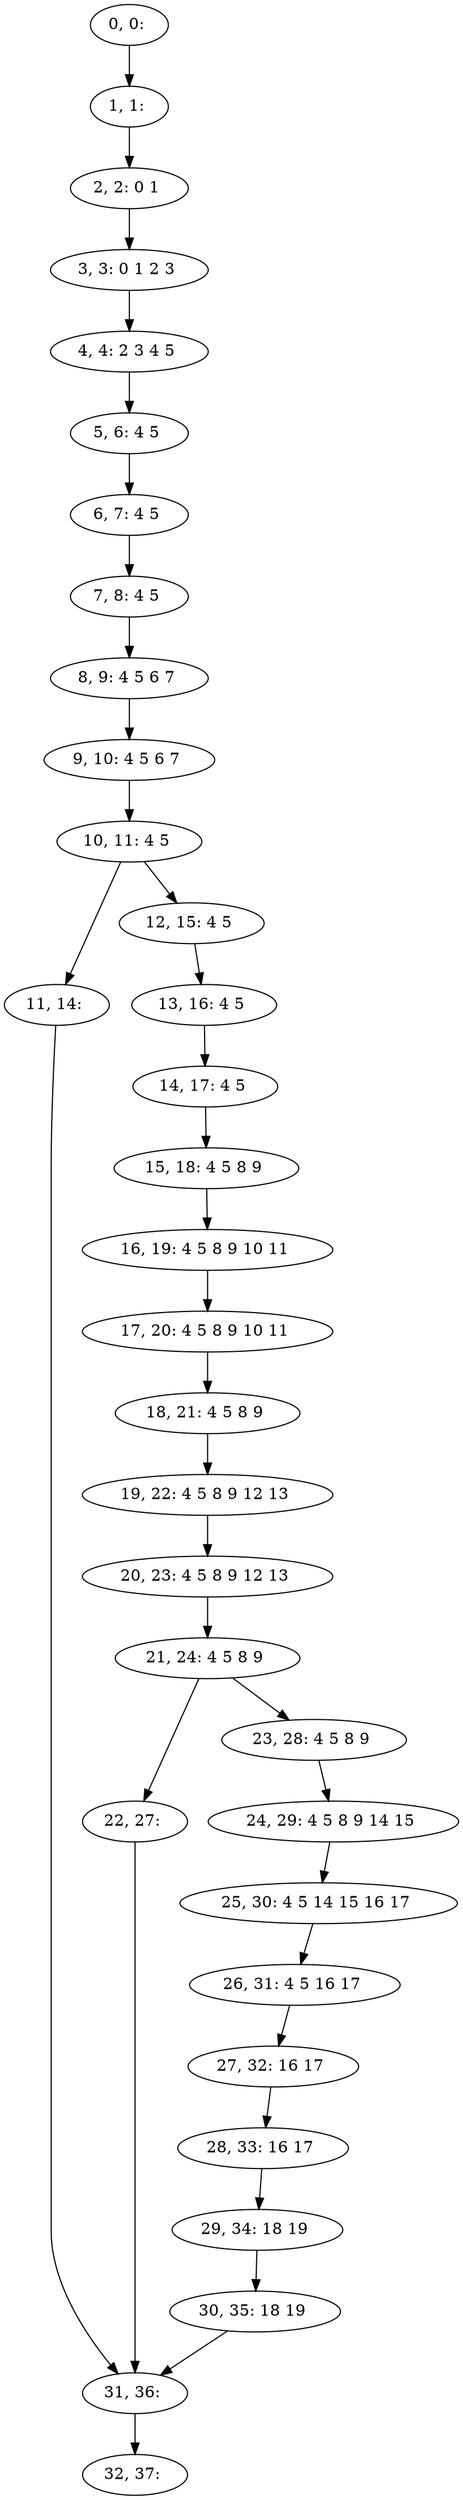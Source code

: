 digraph G {
0[label="0, 0: "];
1[label="1, 1: "];
2[label="2, 2: 0 1 "];
3[label="3, 3: 0 1 2 3 "];
4[label="4, 4: 2 3 4 5 "];
5[label="5, 6: 4 5 "];
6[label="6, 7: 4 5 "];
7[label="7, 8: 4 5 "];
8[label="8, 9: 4 5 6 7 "];
9[label="9, 10: 4 5 6 7 "];
10[label="10, 11: 4 5 "];
11[label="11, 14: "];
12[label="12, 15: 4 5 "];
13[label="13, 16: 4 5 "];
14[label="14, 17: 4 5 "];
15[label="15, 18: 4 5 8 9 "];
16[label="16, 19: 4 5 8 9 10 11 "];
17[label="17, 20: 4 5 8 9 10 11 "];
18[label="18, 21: 4 5 8 9 "];
19[label="19, 22: 4 5 8 9 12 13 "];
20[label="20, 23: 4 5 8 9 12 13 "];
21[label="21, 24: 4 5 8 9 "];
22[label="22, 27: "];
23[label="23, 28: 4 5 8 9 "];
24[label="24, 29: 4 5 8 9 14 15 "];
25[label="25, 30: 4 5 14 15 16 17 "];
26[label="26, 31: 4 5 16 17 "];
27[label="27, 32: 16 17 "];
28[label="28, 33: 16 17 "];
29[label="29, 34: 18 19 "];
30[label="30, 35: 18 19 "];
31[label="31, 36: "];
32[label="32, 37: "];
0->1 ;
1->2 ;
2->3 ;
3->4 ;
4->5 ;
5->6 ;
6->7 ;
7->8 ;
8->9 ;
9->10 ;
10->11 ;
10->12 ;
11->31 ;
12->13 ;
13->14 ;
14->15 ;
15->16 ;
16->17 ;
17->18 ;
18->19 ;
19->20 ;
20->21 ;
21->22 ;
21->23 ;
22->31 ;
23->24 ;
24->25 ;
25->26 ;
26->27 ;
27->28 ;
28->29 ;
29->30 ;
30->31 ;
31->32 ;
}
